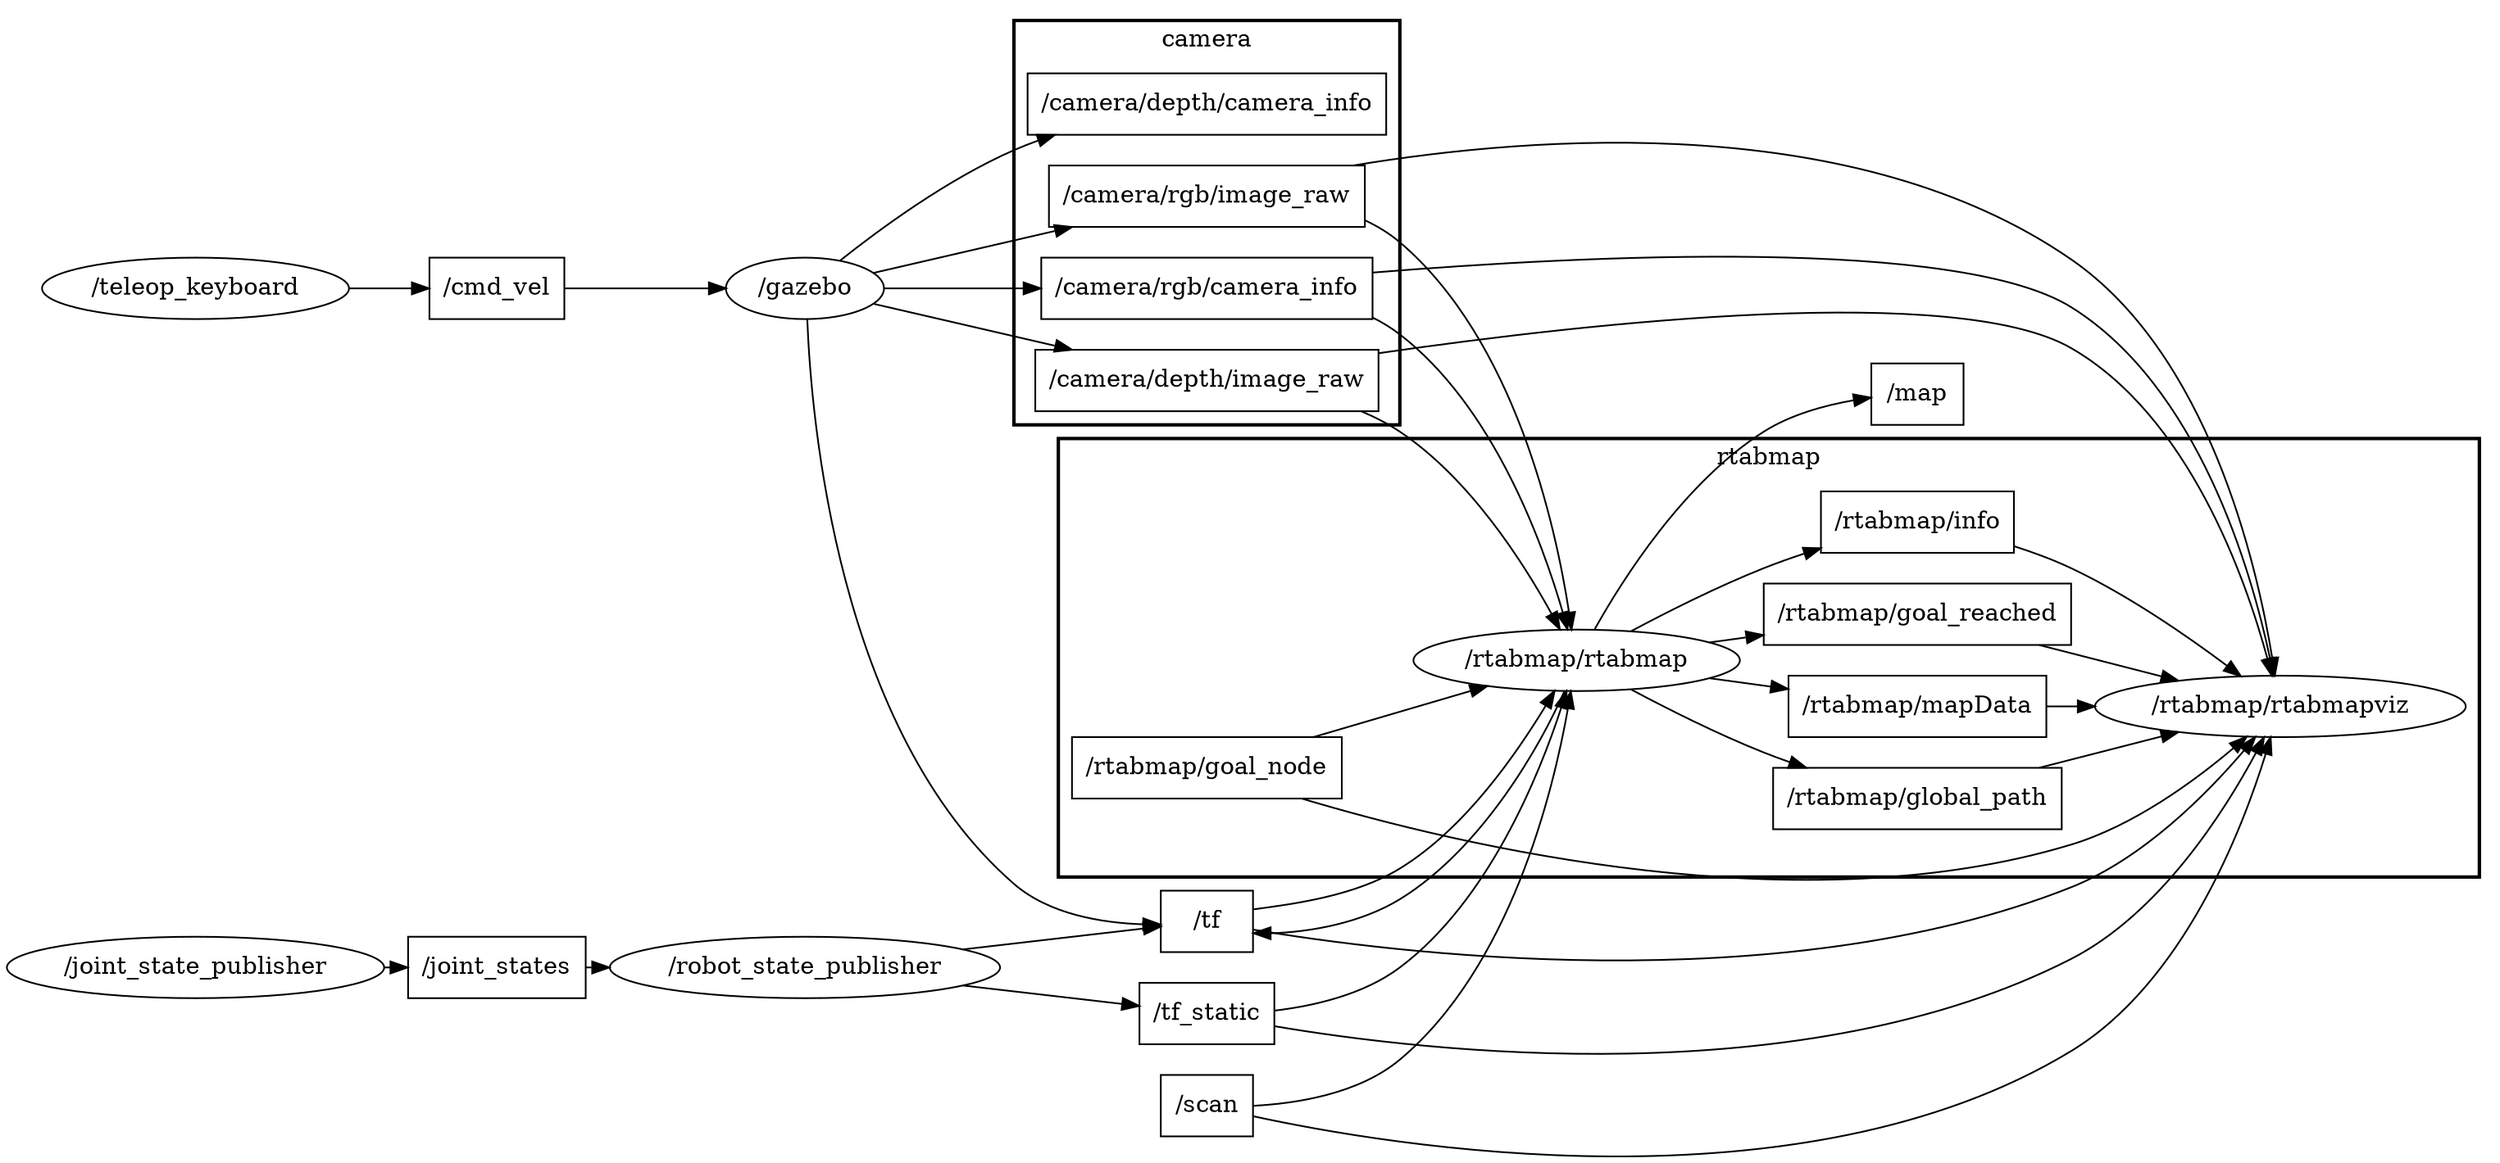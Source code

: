 digraph graphname {
	graph [bb="0,0,1163.7,662",
		compound=True,
		rank=same,
		rankdir=LR,
		ranksep=0.2
	];
	node [label="\N"];
	subgraph cluster_camera {
		graph [bb="470.27,417,652.27,654",
			compound=True,
			label=camera,
			lheight=0.21,
			lp="561.27,642.5",
			lwidth=0.56,
			rank=same,
			rankdir=LR,
			ranksep=0.2,
			style=bold
		];
		t___camera__depth__camera_info		 [URL=topic_3A__camera__depth__camera_info,
			height=0.5,
			label="/camera/depth/camera_info",
			pos="561.27,605",
			shape=box,
			tooltip="topic:/camera/depth/camera_info",
			width=2.3056];
		t___camera__rgb__camera_info		 [URL=topic_3A__camera__rgb__camera_info,
			height=0.5,
			label="/camera/rgb/camera_info",
			pos="561.27,497",
			shape=box,
			tooltip="topic:/camera/rgb/camera_info",
			width=2.1389];
		t___camera__depth__image_raw		 [URL=topic_3A__camera__depth__image_raw,
			height=0.5,
			label="/camera/depth/image_raw",
			pos="561.27,443",
			shape=box,
			tooltip="topic:/camera/depth/image_raw",
			width=2.1944];
		t___camera__rgb__image_raw		 [URL=topic_3A__camera__rgb__image_raw,
			height=0.5,
			label="/camera/rgb/image_raw",
			pos="561.27,551",
			shape=box,
			tooltip="topic:/camera/rgb/image_raw",
			width=2.0278];
	}
	subgraph cluster_rtabmap {
		graph [bb="490.77,152,1155.7,409",
			compound=True,
			label=rtabmap,
			lheight=0.21,
			lp="823.25,397.5",
			lwidth=0.64,
			rank=same,
			rankdir=LR,
			ranksep=0.2,
			style=bold
		];
		t___rtabmap__info		 [URL=topic_3A__rtabmap__info,
			height=0.5,
			label="/rtabmap/info",
			pos="892.96,252",
			shape=box,
			tooltip="topic:/rtabmap/info",
			width=1.2639];
		n___rtabmap__rtabmapviz		 [URL=__rtabmap__rtabmapviz,
			height=0.5,
			label="/rtabmap/rtabmapviz",
			pos="1062.6,252",
			shape=ellipse,
			tooltip="/rtabmap/rtabmapviz",
			width=2.3651];
		t___rtabmap__info -> n___rtabmap__rtabmapviz		 [penwidth=1,
			pos="e,977.38,252 938.88,252 947.73,252 957.33,252 967.13,252"];
		t___rtabmap__global_path		 [URL=topic_3A__rtabmap__global_path,
			height=0.5,
			label="/rtabmap/global_path",
			pos="892.96,306",
			shape=box,
			tooltip="topic:/rtabmap/global_path",
			width=1.8472];
		t___rtabmap__global_path -> n___rtabmap__rtabmapviz		 [penwidth=1,
			pos="e,1014.9,267.03 950.24,287.87 967.98,282.16 987.57,275.85 1005.3,270.13"];
		t___rtabmap__goal_node		 [URL=topic_3A__rtabmap__goal_node,
			height=0.5,
			label="/rtabmap/goal_node",
			pos="561.27,229",
			shape=box,
			tooltip="topic:/rtabmap/goal_node",
			width=1.7361];
		n___rtabmap__rtabmap		 [URL=__rtabmap__rtabmap,
			height=0.5,
			label="/rtabmap/rtabmap",
			pos="734.36,279",
			shape=ellipse,
			tooltip="/rtabmap/rtabmap",
			width=2.0582];
		t___rtabmap__goal_node -> n___rtabmap__rtabmap		 [penwidth=1,
			pos="e,686.19,265.21 624.04,247.05 641.16,252.06 659.66,257.46 676.49,262.38"];
		t___rtabmap__goal_node -> n___rtabmap__rtabmapviz		 [penwidth=1,
			pos="e,1046.8,233.96 602.26,210.89 675.9,180.2 836.96,125.54 963.46,171 993.97,181.97 1021.8,206.98 1039.9,226.34"];
		t___rtabmap__mapData		 [URL=topic_3A__rtabmap__mapData,
			height=0.5,
			label="/rtabmap/mapData",
			pos="892.96,360",
			shape=box,
			tooltip="topic:/rtabmap/mapData",
			width=1.6528];
		t___rtabmap__mapData -> n___rtabmap__rtabmapviz		 [penwidth=1,
			pos="e,1043.8,269.75 946.06,341.88 952.06,339.18 957.98,336.21 963.46,333 990.3,317.26 1017.3,294.31 1036.2,276.86"];
		t___rtabmap__goal_reached		 [URL=topic_3A__rtabmap__goal_reached,
			height=0.5,
			label="/rtabmap/goal_reached",
			pos="892.96,198",
			shape=box,
			tooltip="topic:/rtabmap/goal_reached",
			width=1.9583];
		t___rtabmap__goal_reached -> n___rtabmap__rtabmapviz		 [penwidth=1,
			pos="e,1014.9,236.97 950.24,216.13 967.98,221.84 987.57,228.15 1005.3,233.87"];
		n___rtabmap__rtabmap -> t___rtabmap__info		 [penwidth=1,
			pos="e,847.34,259.69 795.46,268.64 809.2,266.27 823.74,263.76 837.25,261.43"];
		n___rtabmap__rtabmap -> t___rtabmap__global_path		 [penwidth=1,
			pos="e,826.29,294.68 795.46,289.36 802.24,290.53 809.21,291.73 816.16,292.93"];
		n___rtabmap__rtabmap -> t___rtabmap__mapData		 [penwidth=1,
			pos="e,842.11,341.93 760.19,296.1 777.24,307.42 800.65,322.12 822.46,333 825.78,334.66 829.23,336.28 832.74,337.86"];
		n___rtabmap__rtabmap -> t___rtabmap__goal_reached		 [penwidth=1,
			pos="e,842.11,216.07 760.19,261.9 777.24,250.58 800.65,235.88 822.46,225 825.78,223.34 829.23,221.72 832.74,220.14"];
	}
	t___camera__rgb__camera_info -> n___rtabmap__rtabmap	 [penwidth=1,
		pos="e,730.85,297.21 638.61,479.65 643.52,476.89 648.14,473.7 652.27,470 700.9,426.44 721.32,348.84 729.1,307.22"];
	t___camera__rgb__camera_info -> n___rtabmap__rtabmapviz	 [penwidth=1,
		pos="e,1060.2,270.25 628.98,515.05 714.5,534.02 863.63,552.52 963.46,484 1032.3,436.75 1053,330.94 1059.1,280.2"];
	t___camera__depth__image_raw -> n___rtabmap__rtabmap	 [penwidth=1,
		pos="e,727.18,296.96 633.1,424.88 639.94,421.55 646.48,417.63 652.27,413 687.58,384.79 711.22,336.72 723.46,306.48"];
	t___camera__depth__image_raw -> n___rtabmap__rtabmapviz	 [penwidth=1,
		pos="e,1059.5,270.26 640.58,457.13 741.96,473.67 911.76,494.9 963.46,462 1027.1,421.51 1050.1,327.76 1057.9,280.43"];
	t___camera__rgb__image_raw -> n___rtabmap__rtabmap	 [penwidth=1,
		pos="e,732.81,297 634.62,536.41 641.09,533.08 647.12,529 652.27,524 713.47,464.5 728.49,357.86 732.17,307.21"];
	t___camera__rgb__image_raw -> n___rtabmap__rtabmapviz	 [penwidth=1,
		pos="e,1061,270.3 634.33,567.61 722.04,583.31 869.99,594.67 963.46,520 1038.8,459.84 1056.3,336.36 1060.4,280.53"];
	t___tf	 [URL=topic_3A__tf,
		height=0.5,
		label="/tf",
		pos="561.27,126",
		shape=box,
		tooltip="topic:/tf",
		width=0.75];
	n___rtabmap__rtabmap -> t___tf	 [penwidth=1,
		pos="e,588.52,119.74 729.08,260.9 719.69,230.23 694.69,169.81 652.27,139 636.86,127.81 616.44,122.26 598.96,120.42"];
	t___map	 [URL=topic_3A__map,
		height=0.5,
		label="/map",
		pos="892.96,435",
		shape=box,
		tooltip="topic:/map",
		width=0.75];
	n___rtabmap__rtabmap -> t___map	 [penwidth=1,
		pos="e,865.87,431.14 742.32,297.03 754.32,325.78 781.61,381.91 822.46,413 832.19,420.41 844.49,425.36 856.02,428.65"];
	t___tf_static	 [URL=topic_3A__tf_static,
		height=0.5,
		label="/tf_static",
		pos="561.27,72",
		shape=box,
		tooltip="topic:/tf_static",
		width=0.88889];
	t___tf_static -> n___rtabmap__rtabmap	 [penwidth=1,
		pos="e,730.36,260.99 593.33,74.807 612.3,77.973 635.95,84.702 652.27,99 698.44,139.45 719.69,211.39 728.3,250.97"];
	t___tf_static -> n___rtabmap__rtabmapviz	 [penwidth=1,
		pos="e,1054.9,233.94 593.32,66.745 664.43,56.372 842.23,40.003 963.46,111 1007.5,136.82 1036.6,191.21 1051,224.38"];
	t___cmd_vel	 [URL=topic_3A__cmd_vel,
		height=0.5,
		label="/cmd_vel",
		pos="229.18,497",
		shape=box,
		tooltip="topic:/cmd_vel",
		width=0.94444];
	n___gazebo	 [URL=__gazebo,
		height=0.5,
		label="/gazebo",
		pos="373.23,497",
		shape=ellipse,
		tooltip="/gazebo",
		width=1.0652];
	t___cmd_vel -> n___gazebo	 [penwidth=1,
		pos="e,334.88,497 263.49,497 281.71,497 304.61,497 324.68,497"];
	t___joint_states	 [URL=topic_3A__joint_states,
		height=0.5,
		label="/joint_states",
		pos="229.18,99",
		shape=box,
		tooltip="topic:/joint_states",
		width=1.1389];
	n___robot_state_publisher	 [URL=__robot_state_publisher,
		height=0.5,
		label="/robot_state_publisher",
		pos="373.23,99",
		shape=ellipse,
		tooltip="/robot_state_publisher",
		width=2.4734];
	t___joint_states -> n___robot_state_publisher	 [penwidth=1,
		pos="e,284.03,99 270.51,99 271.59,99 272.69,99 273.8,99"];
	t___tf -> n___rtabmap__rtabmap	 [penwidth=1,
		pos="e,724.92,260.95 588.52,134.61 607.76,138.2 633.66,143.48 652.27,157 685.57,181.18 708.13,223.62 720.84,251.67"];
	t___tf -> n___rtabmap__rtabmapviz	 [penwidth=1,
		pos="e,1050.6,234.06 588.71,121.27 655.32,110.64 833.89,90.23 963.46,150 998.63,166.23 1027.7,201.15 1044.8,225.58"];
	t___scan	 [URL=topic_3A__scan,
		height=0.5,
		label="/scan",
		pos="561.27,18",
		shape=box,
		tooltip="topic:/scan",
		width=0.75];
	t___scan -> n___rtabmap__rtabmap	 [penwidth=1,
		pos="e,732.48,260.83 588.32,19.542 608.22,22.053 635.08,28.517 652.27,45 710.84,101.16 727.13,201.69 731.64,250.65"];
	t___scan -> n___rtabmap__rtabmapviz	 [penwidth=1,
		pos="e,1058.2,233.76 588.59,12.936 657.2,1.261 844.48,-20.653 963.46,61 1019.8,99.685 1045.8,180.95 1056,223.95"];
	n___robot_state_publisher -> t___tf_static	 [penwidth=1,
		pos="e,528.85,76.56 446.16,88.561 470.76,84.99 497.44,81.118 518.81,78.016"];
	n___robot_state_publisher -> t___tf	 [penwidth=1,
		pos="e,534.01,122.19 446.16,109.44 472.81,113.31 501.91,117.53 524.05,120.74"];
	n___joint_state_publisher	 [URL=__joint_state_publisher,
		height=0.5,
		label="/joint_state_publisher",
		pos="87.092,99",
		shape=ellipse,
		tooltip="/joint_state_publisher",
		width=2.4192];
	n___joint_state_publisher -> t___joint_states	 [penwidth=1,
		pos="e,187.89,99 174.42,99 175.58,99 176.72,99 177.86,99"];
	n___teleop_keyboard	 [URL=__teleop_keyboard,
		height=0.5,
		label="/teleop_keyboard",
		pos="87.092,497",
		shape=ellipse,
		tooltip="/teleop_keyboard",
		width=1.9859];
	n___teleop_keyboard -> t___cmd_vel	 [penwidth=1,
		pos="e,195.08,497 158.96,497 167.83,497 176.69,497 184.96,497"];
	n___gazebo -> t___camera__depth__camera_info	 [penwidth=1,
		pos="e,489.85,586.96 389.68,513.6 407.5,531.82 438.42,560.77 470.27,578 473.55,579.77 476.96,581.45 480.45,583.02"];
	n___gazebo -> t___camera__rgb__camera_info	 [penwidth=1,
		pos="e,484.25,497 411.88,497 429.92,497 452.34,497 474.24,497"];
	n___gazebo -> t___camera__depth__image_raw	 [penwidth=1,
		pos="e,497.9,461.1 406.21,487.72 428.7,481.19 459.71,472.19 488.02,463.97"];
	n___gazebo -> t___camera__rgb__image_raw	 [penwidth=1,
		pos="e,497.9,532.9 406.21,506.28 428.7,512.81 459.71,521.81 488.02,530.03"];
	n___gazebo -> t___tf	 [penwidth=1,
		pos="e,534.03,125.63 376.76,478.93 386.2,414.25 421.25,195.62 470.27,148 484.41,134.26 505.66,128.63 523.95,126.5"];
}

